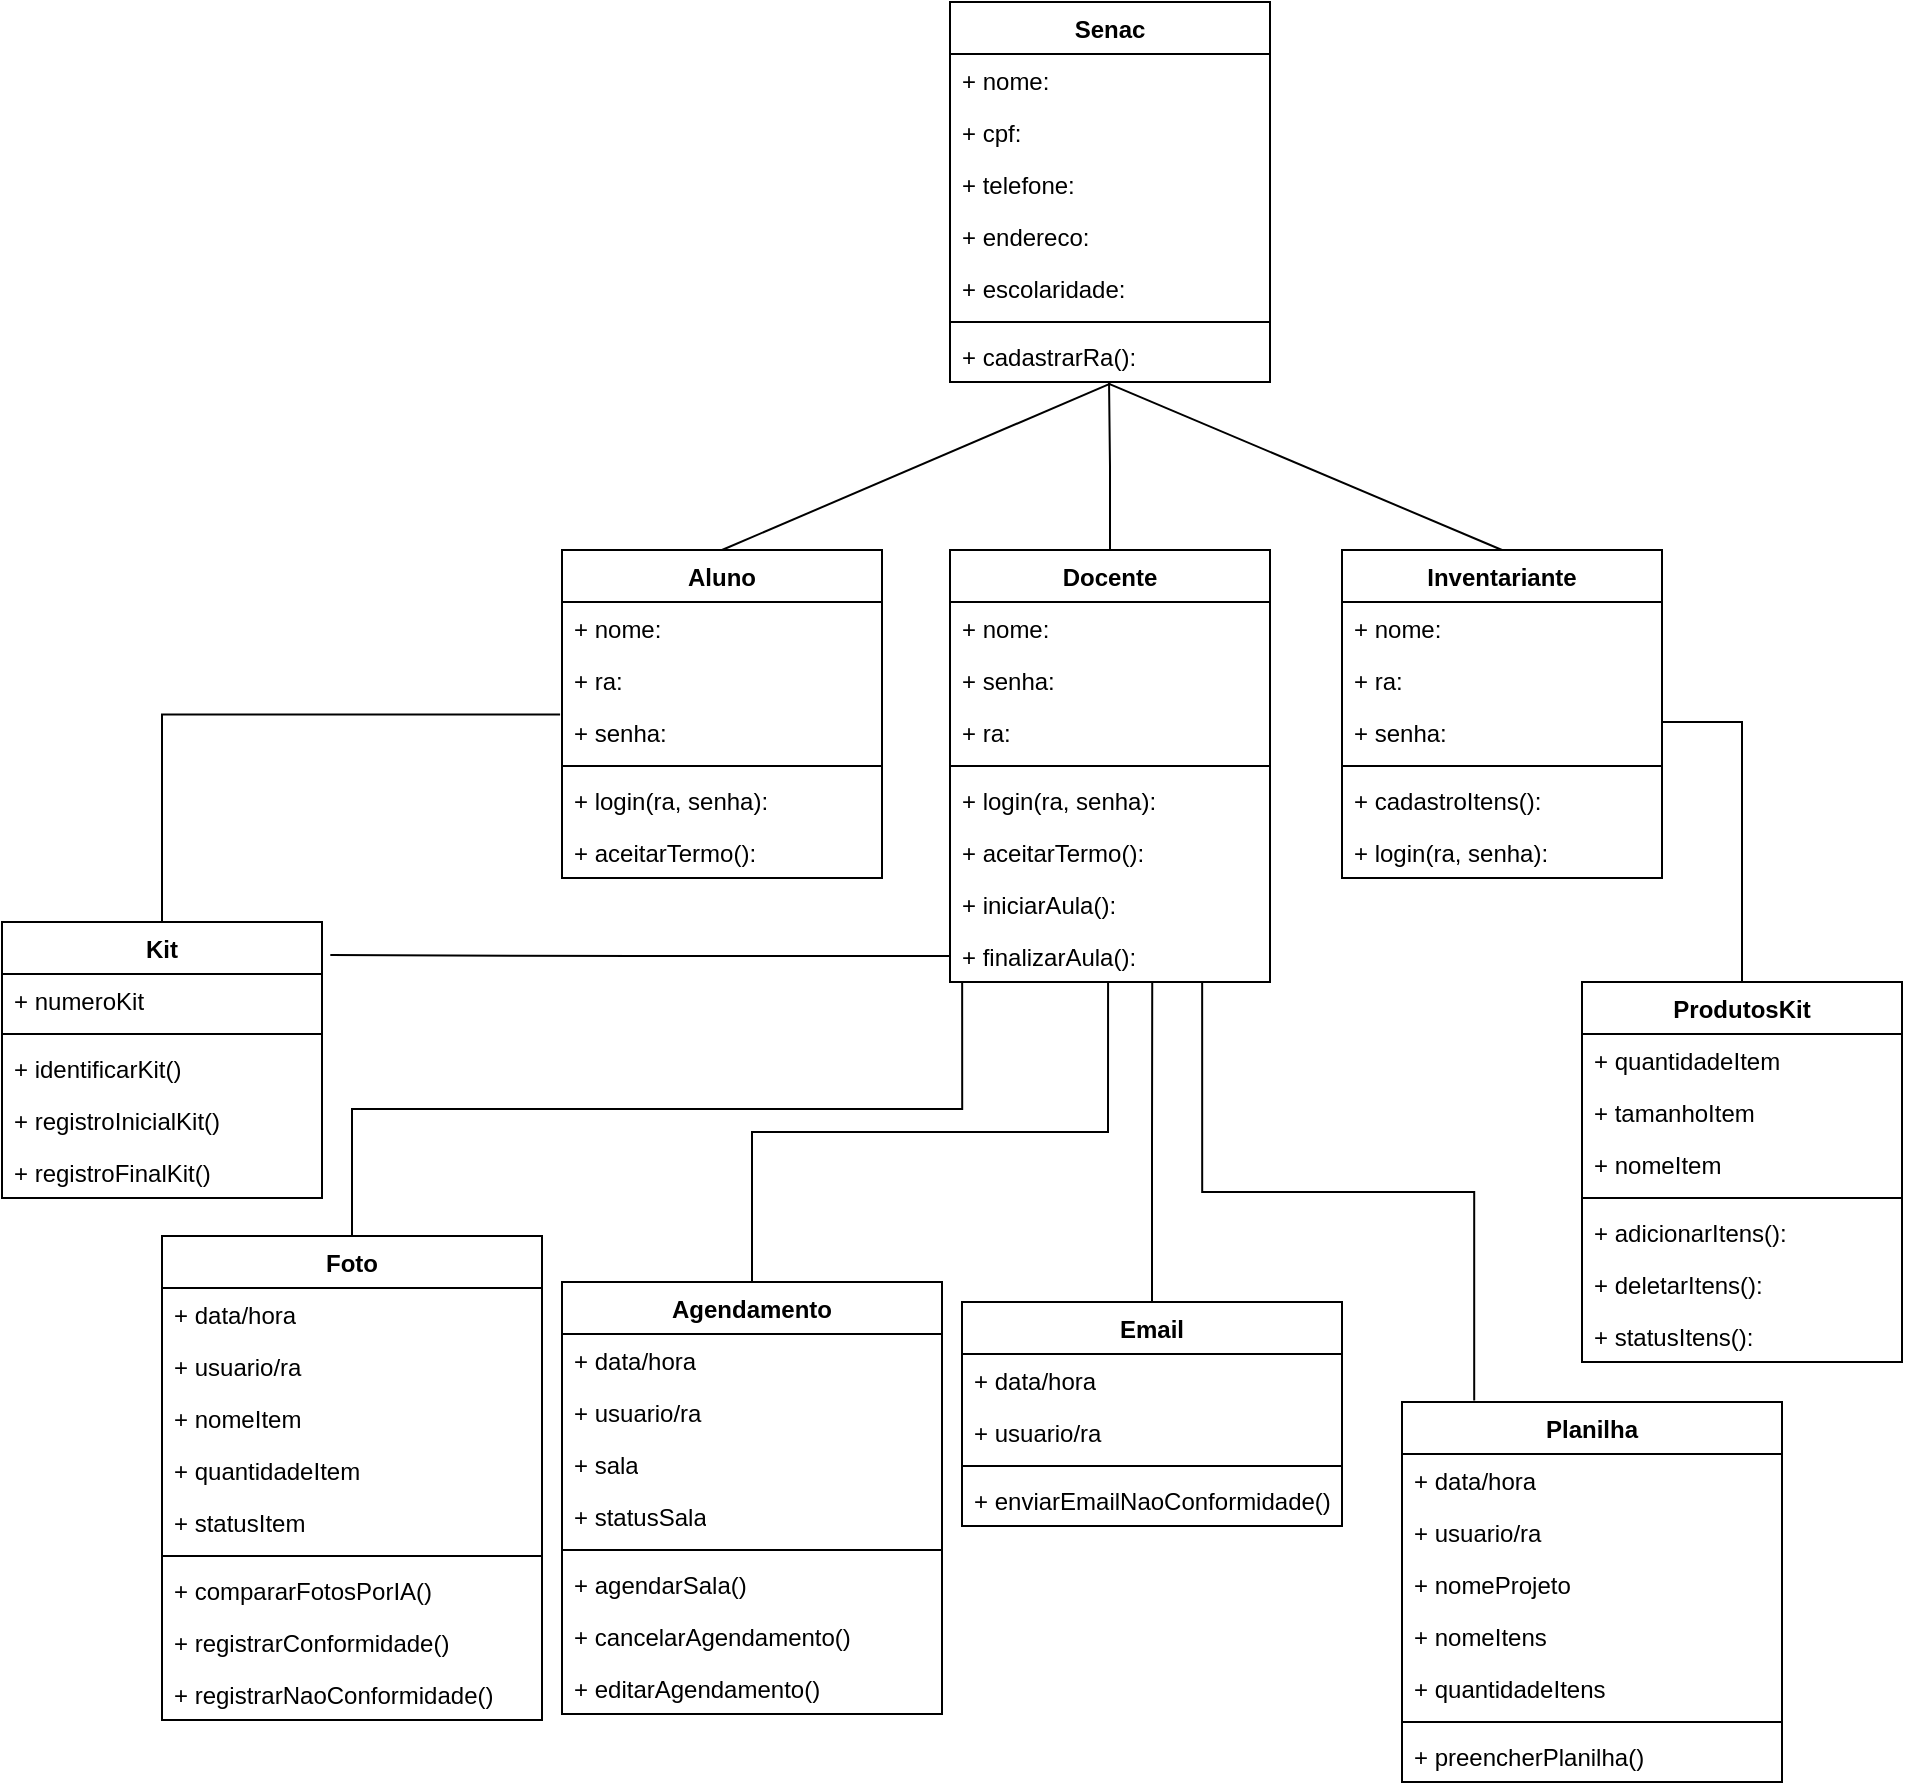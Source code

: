 <mxfile version="27.1.5">
  <diagram name="Página-1" id="Uf1ewwbD_Ijx-mrMMwyx">
    <mxGraphModel dx="2466" dy="891" grid="1" gridSize="10" guides="1" tooltips="1" connect="1" arrows="1" fold="1" page="1" pageScale="1" pageWidth="827" pageHeight="1169" math="0" shadow="0">
      <root>
        <mxCell id="0" />
        <mxCell id="1" parent="0" />
        <mxCell id="_rJTx3zlCommZYAqQCHc-1" value="Aluno" style="swimlane;fontStyle=1;align=center;verticalAlign=top;childLayout=stackLayout;horizontal=1;startSize=26;horizontalStack=0;resizeParent=1;resizeParentMax=0;resizeLast=0;collapsible=1;marginBottom=0;whiteSpace=wrap;html=1;" vertex="1" parent="1">
          <mxGeometry x="140" y="274" width="160" height="164" as="geometry" />
        </mxCell>
        <mxCell id="_rJTx3zlCommZYAqQCHc-2" value="+ nome:" style="text;strokeColor=none;fillColor=none;align=left;verticalAlign=top;spacingLeft=4;spacingRight=4;overflow=hidden;rotatable=0;points=[[0,0.5],[1,0.5]];portConstraint=eastwest;whiteSpace=wrap;html=1;" vertex="1" parent="_rJTx3zlCommZYAqQCHc-1">
          <mxGeometry y="26" width="160" height="26" as="geometry" />
        </mxCell>
        <mxCell id="_rJTx3zlCommZYAqQCHc-17" value="+ ra:" style="text;strokeColor=none;fillColor=none;align=left;verticalAlign=top;spacingLeft=4;spacingRight=4;overflow=hidden;rotatable=0;points=[[0,0.5],[1,0.5]];portConstraint=eastwest;whiteSpace=wrap;html=1;" vertex="1" parent="_rJTx3zlCommZYAqQCHc-1">
          <mxGeometry y="52" width="160" height="26" as="geometry" />
        </mxCell>
        <mxCell id="_rJTx3zlCommZYAqQCHc-18" value="+ senha:" style="text;strokeColor=none;fillColor=none;align=left;verticalAlign=top;spacingLeft=4;spacingRight=4;overflow=hidden;rotatable=0;points=[[0,0.5],[1,0.5]];portConstraint=eastwest;whiteSpace=wrap;html=1;" vertex="1" parent="_rJTx3zlCommZYAqQCHc-1">
          <mxGeometry y="78" width="160" height="26" as="geometry" />
        </mxCell>
        <mxCell id="_rJTx3zlCommZYAqQCHc-3" value="" style="line;strokeWidth=1;fillColor=none;align=left;verticalAlign=middle;spacingTop=-1;spacingLeft=3;spacingRight=3;rotatable=0;labelPosition=right;points=[];portConstraint=eastwest;strokeColor=inherit;" vertex="1" parent="_rJTx3zlCommZYAqQCHc-1">
          <mxGeometry y="104" width="160" height="8" as="geometry" />
        </mxCell>
        <mxCell id="_rJTx3zlCommZYAqQCHc-4" value="+ login(ra, senha):&amp;nbsp;" style="text;strokeColor=none;fillColor=none;align=left;verticalAlign=top;spacingLeft=4;spacingRight=4;overflow=hidden;rotatable=0;points=[[0,0.5],[1,0.5]];portConstraint=eastwest;whiteSpace=wrap;html=1;" vertex="1" parent="_rJTx3zlCommZYAqQCHc-1">
          <mxGeometry y="112" width="160" height="26" as="geometry" />
        </mxCell>
        <mxCell id="_rJTx3zlCommZYAqQCHc-31" value="+ aceitarTermo():&amp;nbsp;" style="text;strokeColor=none;fillColor=none;align=left;verticalAlign=top;spacingLeft=4;spacingRight=4;overflow=hidden;rotatable=0;points=[[0,0.5],[1,0.5]];portConstraint=eastwest;whiteSpace=wrap;html=1;" vertex="1" parent="_rJTx3zlCommZYAqQCHc-1">
          <mxGeometry y="138" width="160" height="26" as="geometry" />
        </mxCell>
        <mxCell id="_rJTx3zlCommZYAqQCHc-5" value="Docente" style="swimlane;fontStyle=1;align=center;verticalAlign=top;childLayout=stackLayout;horizontal=1;startSize=26;horizontalStack=0;resizeParent=1;resizeParentMax=0;resizeLast=0;collapsible=1;marginBottom=0;whiteSpace=wrap;html=1;" vertex="1" parent="1">
          <mxGeometry x="334" y="274" width="160" height="216" as="geometry" />
        </mxCell>
        <mxCell id="_rJTx3zlCommZYAqQCHc-19" value="+ nome:" style="text;strokeColor=none;fillColor=none;align=left;verticalAlign=top;spacingLeft=4;spacingRight=4;overflow=hidden;rotatable=0;points=[[0,0.5],[1,0.5]];portConstraint=eastwest;whiteSpace=wrap;html=1;" vertex="1" parent="_rJTx3zlCommZYAqQCHc-5">
          <mxGeometry y="26" width="160" height="26" as="geometry" />
        </mxCell>
        <mxCell id="_rJTx3zlCommZYAqQCHc-21" value="+ senha:" style="text;strokeColor=none;fillColor=none;align=left;verticalAlign=top;spacingLeft=4;spacingRight=4;overflow=hidden;rotatable=0;points=[[0,0.5],[1,0.5]];portConstraint=eastwest;whiteSpace=wrap;html=1;" vertex="1" parent="_rJTx3zlCommZYAqQCHc-5">
          <mxGeometry y="52" width="160" height="26" as="geometry" />
        </mxCell>
        <mxCell id="_rJTx3zlCommZYAqQCHc-20" value="+ ra:" style="text;strokeColor=none;fillColor=none;align=left;verticalAlign=top;spacingLeft=4;spacingRight=4;overflow=hidden;rotatable=0;points=[[0,0.5],[1,0.5]];portConstraint=eastwest;whiteSpace=wrap;html=1;" vertex="1" parent="_rJTx3zlCommZYAqQCHc-5">
          <mxGeometry y="78" width="160" height="26" as="geometry" />
        </mxCell>
        <mxCell id="_rJTx3zlCommZYAqQCHc-7" value="" style="line;strokeWidth=1;fillColor=none;align=left;verticalAlign=middle;spacingTop=-1;spacingLeft=3;spacingRight=3;rotatable=0;labelPosition=right;points=[];portConstraint=eastwest;strokeColor=inherit;" vertex="1" parent="_rJTx3zlCommZYAqQCHc-5">
          <mxGeometry y="104" width="160" height="8" as="geometry" />
        </mxCell>
        <mxCell id="_rJTx3zlCommZYAqQCHc-22" value="+ login(ra, senha):&amp;nbsp;" style="text;strokeColor=none;fillColor=none;align=left;verticalAlign=top;spacingLeft=4;spacingRight=4;overflow=hidden;rotatable=0;points=[[0,0.5],[1,0.5]];portConstraint=eastwest;whiteSpace=wrap;html=1;" vertex="1" parent="_rJTx3zlCommZYAqQCHc-5">
          <mxGeometry y="112" width="160" height="26" as="geometry" />
        </mxCell>
        <mxCell id="_rJTx3zlCommZYAqQCHc-32" value="+ aceitarTermo():&amp;nbsp;" style="text;strokeColor=none;fillColor=none;align=left;verticalAlign=top;spacingLeft=4;spacingRight=4;overflow=hidden;rotatable=0;points=[[0,0.5],[1,0.5]];portConstraint=eastwest;whiteSpace=wrap;html=1;" vertex="1" parent="_rJTx3zlCommZYAqQCHc-5">
          <mxGeometry y="138" width="160" height="26" as="geometry" />
        </mxCell>
        <mxCell id="_rJTx3zlCommZYAqQCHc-49" value="+ iniciarAula():&amp;nbsp;" style="text;strokeColor=none;fillColor=none;align=left;verticalAlign=top;spacingLeft=4;spacingRight=4;overflow=hidden;rotatable=0;points=[[0,0.5],[1,0.5]];portConstraint=eastwest;whiteSpace=wrap;html=1;" vertex="1" parent="_rJTx3zlCommZYAqQCHc-5">
          <mxGeometry y="164" width="160" height="26" as="geometry" />
        </mxCell>
        <mxCell id="_rJTx3zlCommZYAqQCHc-50" value="+ finalizarAula():&amp;nbsp;" style="text;strokeColor=none;fillColor=none;align=left;verticalAlign=top;spacingLeft=4;spacingRight=4;overflow=hidden;rotatable=0;points=[[0,0.5],[1,0.5]];portConstraint=eastwest;whiteSpace=wrap;html=1;" vertex="1" parent="_rJTx3zlCommZYAqQCHc-5">
          <mxGeometry y="190" width="160" height="26" as="geometry" />
        </mxCell>
        <mxCell id="_rJTx3zlCommZYAqQCHc-9" value="Inventariante" style="swimlane;fontStyle=1;align=center;verticalAlign=top;childLayout=stackLayout;horizontal=1;startSize=26;horizontalStack=0;resizeParent=1;resizeParentMax=0;resizeLast=0;collapsible=1;marginBottom=0;whiteSpace=wrap;html=1;" vertex="1" parent="1">
          <mxGeometry x="530" y="274" width="160" height="164" as="geometry" />
        </mxCell>
        <mxCell id="_rJTx3zlCommZYAqQCHc-28" value="+ nome:" style="text;strokeColor=none;fillColor=none;align=left;verticalAlign=top;spacingLeft=4;spacingRight=4;overflow=hidden;rotatable=0;points=[[0,0.5],[1,0.5]];portConstraint=eastwest;whiteSpace=wrap;html=1;" vertex="1" parent="_rJTx3zlCommZYAqQCHc-9">
          <mxGeometry y="26" width="160" height="26" as="geometry" />
        </mxCell>
        <mxCell id="_rJTx3zlCommZYAqQCHc-30" value="+ ra:" style="text;strokeColor=none;fillColor=none;align=left;verticalAlign=top;spacingLeft=4;spacingRight=4;overflow=hidden;rotatable=0;points=[[0,0.5],[1,0.5]];portConstraint=eastwest;whiteSpace=wrap;html=1;" vertex="1" parent="_rJTx3zlCommZYAqQCHc-9">
          <mxGeometry y="52" width="160" height="26" as="geometry" />
        </mxCell>
        <mxCell id="_rJTx3zlCommZYAqQCHc-29" value="+ senha:" style="text;strokeColor=none;fillColor=none;align=left;verticalAlign=top;spacingLeft=4;spacingRight=4;overflow=hidden;rotatable=0;points=[[0,0.5],[1,0.5]];portConstraint=eastwest;whiteSpace=wrap;html=1;" vertex="1" parent="_rJTx3zlCommZYAqQCHc-9">
          <mxGeometry y="78" width="160" height="26" as="geometry" />
        </mxCell>
        <mxCell id="_rJTx3zlCommZYAqQCHc-11" value="" style="line;strokeWidth=1;fillColor=none;align=left;verticalAlign=middle;spacingTop=-1;spacingLeft=3;spacingRight=3;rotatable=0;labelPosition=right;points=[];portConstraint=eastwest;strokeColor=inherit;" vertex="1" parent="_rJTx3zlCommZYAqQCHc-9">
          <mxGeometry y="104" width="160" height="8" as="geometry" />
        </mxCell>
        <mxCell id="_rJTx3zlCommZYAqQCHc-12" value="+ cadastroItens():&amp;nbsp;" style="text;strokeColor=none;fillColor=none;align=left;verticalAlign=top;spacingLeft=4;spacingRight=4;overflow=hidden;rotatable=0;points=[[0,0.5],[1,0.5]];portConstraint=eastwest;whiteSpace=wrap;html=1;" vertex="1" parent="_rJTx3zlCommZYAqQCHc-9">
          <mxGeometry y="112" width="160" height="26" as="geometry" />
        </mxCell>
        <mxCell id="_rJTx3zlCommZYAqQCHc-45" value="+ login(ra, senha):&amp;nbsp;" style="text;strokeColor=none;fillColor=none;align=left;verticalAlign=top;spacingLeft=4;spacingRight=4;overflow=hidden;rotatable=0;points=[[0,0.5],[1,0.5]];portConstraint=eastwest;whiteSpace=wrap;html=1;" vertex="1" parent="_rJTx3zlCommZYAqQCHc-9">
          <mxGeometry y="138" width="160" height="26" as="geometry" />
        </mxCell>
        <mxCell id="_rJTx3zlCommZYAqQCHc-13" value="Senac" style="swimlane;fontStyle=1;align=center;verticalAlign=top;childLayout=stackLayout;horizontal=1;startSize=26;horizontalStack=0;resizeParent=1;resizeParentMax=0;resizeLast=0;collapsible=1;marginBottom=0;whiteSpace=wrap;html=1;" vertex="1" parent="1">
          <mxGeometry x="334" width="160" height="190" as="geometry" />
        </mxCell>
        <mxCell id="_rJTx3zlCommZYAqQCHc-14" value="+ nome:" style="text;strokeColor=none;fillColor=none;align=left;verticalAlign=top;spacingLeft=4;spacingRight=4;overflow=hidden;rotatable=0;points=[[0,0.5],[1,0.5]];portConstraint=eastwest;whiteSpace=wrap;html=1;" vertex="1" parent="_rJTx3zlCommZYAqQCHc-13">
          <mxGeometry y="26" width="160" height="26" as="geometry" />
        </mxCell>
        <mxCell id="_rJTx3zlCommZYAqQCHc-80" value="+ cpf:" style="text;strokeColor=none;fillColor=none;align=left;verticalAlign=top;spacingLeft=4;spacingRight=4;overflow=hidden;rotatable=0;points=[[0,0.5],[1,0.5]];portConstraint=eastwest;whiteSpace=wrap;html=1;" vertex="1" parent="_rJTx3zlCommZYAqQCHc-13">
          <mxGeometry y="52" width="160" height="26" as="geometry" />
        </mxCell>
        <mxCell id="_rJTx3zlCommZYAqQCHc-81" value="+ telefone:" style="text;strokeColor=none;fillColor=none;align=left;verticalAlign=top;spacingLeft=4;spacingRight=4;overflow=hidden;rotatable=0;points=[[0,0.5],[1,0.5]];portConstraint=eastwest;whiteSpace=wrap;html=1;" vertex="1" parent="_rJTx3zlCommZYAqQCHc-13">
          <mxGeometry y="78" width="160" height="26" as="geometry" />
        </mxCell>
        <mxCell id="_rJTx3zlCommZYAqQCHc-82" value="+ endereco:" style="text;strokeColor=none;fillColor=none;align=left;verticalAlign=top;spacingLeft=4;spacingRight=4;overflow=hidden;rotatable=0;points=[[0,0.5],[1,0.5]];portConstraint=eastwest;whiteSpace=wrap;html=1;" vertex="1" parent="_rJTx3zlCommZYAqQCHc-13">
          <mxGeometry y="104" width="160" height="26" as="geometry" />
        </mxCell>
        <mxCell id="_rJTx3zlCommZYAqQCHc-83" value="+ escolaridade:" style="text;strokeColor=none;fillColor=none;align=left;verticalAlign=top;spacingLeft=4;spacingRight=4;overflow=hidden;rotatable=0;points=[[0,0.5],[1,0.5]];portConstraint=eastwest;whiteSpace=wrap;html=1;" vertex="1" parent="_rJTx3zlCommZYAqQCHc-13">
          <mxGeometry y="130" width="160" height="26" as="geometry" />
        </mxCell>
        <mxCell id="_rJTx3zlCommZYAqQCHc-15" value="" style="line;strokeWidth=1;fillColor=none;align=left;verticalAlign=middle;spacingTop=-1;spacingLeft=3;spacingRight=3;rotatable=0;labelPosition=right;points=[];portConstraint=eastwest;strokeColor=inherit;" vertex="1" parent="_rJTx3zlCommZYAqQCHc-13">
          <mxGeometry y="156" width="160" height="8" as="geometry" />
        </mxCell>
        <mxCell id="_rJTx3zlCommZYAqQCHc-16" value="+ cadastrarRa():&amp;nbsp;" style="text;strokeColor=none;fillColor=none;align=left;verticalAlign=top;spacingLeft=4;spacingRight=4;overflow=hidden;rotatable=0;points=[[0,0.5],[1,0.5]];portConstraint=eastwest;whiteSpace=wrap;html=1;" vertex="1" parent="_rJTx3zlCommZYAqQCHc-13">
          <mxGeometry y="164" width="160" height="26" as="geometry" />
        </mxCell>
        <mxCell id="_rJTx3zlCommZYAqQCHc-23" value="ProdutosKit" style="swimlane;fontStyle=1;align=center;verticalAlign=top;childLayout=stackLayout;horizontal=1;startSize=26;horizontalStack=0;resizeParent=1;resizeParentMax=0;resizeLast=0;collapsible=1;marginBottom=0;whiteSpace=wrap;html=1;" vertex="1" parent="1">
          <mxGeometry x="650" y="490" width="160" height="190" as="geometry" />
        </mxCell>
        <mxCell id="_rJTx3zlCommZYAqQCHc-42" value="+ quantidadeItem" style="text;strokeColor=none;fillColor=none;align=left;verticalAlign=top;spacingLeft=4;spacingRight=4;overflow=hidden;rotatable=0;points=[[0,0.5],[1,0.5]];portConstraint=eastwest;whiteSpace=wrap;html=1;" vertex="1" parent="_rJTx3zlCommZYAqQCHc-23">
          <mxGeometry y="26" width="160" height="26" as="geometry" />
        </mxCell>
        <mxCell id="_rJTx3zlCommZYAqQCHc-41" value="+ tamanhoItem" style="text;strokeColor=none;fillColor=none;align=left;verticalAlign=top;spacingLeft=4;spacingRight=4;overflow=hidden;rotatable=0;points=[[0,0.5],[1,0.5]];portConstraint=eastwest;whiteSpace=wrap;html=1;" vertex="1" parent="_rJTx3zlCommZYAqQCHc-23">
          <mxGeometry y="52" width="160" height="26" as="geometry" />
        </mxCell>
        <mxCell id="_rJTx3zlCommZYAqQCHc-40" value="+ nomeItem" style="text;strokeColor=none;fillColor=none;align=left;verticalAlign=top;spacingLeft=4;spacingRight=4;overflow=hidden;rotatable=0;points=[[0,0.5],[1,0.5]];portConstraint=eastwest;whiteSpace=wrap;html=1;" vertex="1" parent="_rJTx3zlCommZYAqQCHc-23">
          <mxGeometry y="78" width="160" height="26" as="geometry" />
        </mxCell>
        <mxCell id="_rJTx3zlCommZYAqQCHc-25" value="" style="line;strokeWidth=1;fillColor=none;align=left;verticalAlign=middle;spacingTop=-1;spacingLeft=3;spacingRight=3;rotatable=0;labelPosition=right;points=[];portConstraint=eastwest;strokeColor=inherit;" vertex="1" parent="_rJTx3zlCommZYAqQCHc-23">
          <mxGeometry y="104" width="160" height="8" as="geometry" />
        </mxCell>
        <mxCell id="_rJTx3zlCommZYAqQCHc-43" value="+ adicionarItens():&amp;nbsp;" style="text;strokeColor=none;fillColor=none;align=left;verticalAlign=top;spacingLeft=4;spacingRight=4;overflow=hidden;rotatable=0;points=[[0,0.5],[1,0.5]];portConstraint=eastwest;whiteSpace=wrap;html=1;" vertex="1" parent="_rJTx3zlCommZYAqQCHc-23">
          <mxGeometry y="112" width="160" height="26" as="geometry" />
        </mxCell>
        <mxCell id="_rJTx3zlCommZYAqQCHc-44" value="+ deletarItens():&amp;nbsp;" style="text;strokeColor=none;fillColor=none;align=left;verticalAlign=top;spacingLeft=4;spacingRight=4;overflow=hidden;rotatable=0;points=[[0,0.5],[1,0.5]];portConstraint=eastwest;whiteSpace=wrap;html=1;" vertex="1" parent="_rJTx3zlCommZYAqQCHc-23">
          <mxGeometry y="138" width="160" height="26" as="geometry" />
        </mxCell>
        <mxCell id="_rJTx3zlCommZYAqQCHc-46" value="+ statusItens():&amp;nbsp;" style="text;strokeColor=none;fillColor=none;align=left;verticalAlign=top;spacingLeft=4;spacingRight=4;overflow=hidden;rotatable=0;points=[[0,0.5],[1,0.5]];portConstraint=eastwest;whiteSpace=wrap;html=1;" vertex="1" parent="_rJTx3zlCommZYAqQCHc-23">
          <mxGeometry y="164" width="160" height="26" as="geometry" />
        </mxCell>
        <mxCell id="_rJTx3zlCommZYAqQCHc-33" value="Kit" style="swimlane;fontStyle=1;align=center;verticalAlign=top;childLayout=stackLayout;horizontal=1;startSize=26;horizontalStack=0;resizeParent=1;resizeParentMax=0;resizeLast=0;collapsible=1;marginBottom=0;whiteSpace=wrap;html=1;" vertex="1" parent="1">
          <mxGeometry x="-140" y="460" width="160" height="138" as="geometry" />
        </mxCell>
        <mxCell id="_rJTx3zlCommZYAqQCHc-39" value="+ numeroKit" style="text;strokeColor=none;fillColor=none;align=left;verticalAlign=top;spacingLeft=4;spacingRight=4;overflow=hidden;rotatable=0;points=[[0,0.5],[1,0.5]];portConstraint=eastwest;whiteSpace=wrap;html=1;" vertex="1" parent="_rJTx3zlCommZYAqQCHc-33">
          <mxGeometry y="26" width="160" height="26" as="geometry" />
        </mxCell>
        <mxCell id="_rJTx3zlCommZYAqQCHc-35" value="" style="line;strokeWidth=1;fillColor=none;align=left;verticalAlign=middle;spacingTop=-1;spacingLeft=3;spacingRight=3;rotatable=0;labelPosition=right;points=[];portConstraint=eastwest;strokeColor=inherit;" vertex="1" parent="_rJTx3zlCommZYAqQCHc-33">
          <mxGeometry y="52" width="160" height="8" as="geometry" />
        </mxCell>
        <mxCell id="_rJTx3zlCommZYAqQCHc-36" value="+ identificarKit()" style="text;strokeColor=none;fillColor=none;align=left;verticalAlign=top;spacingLeft=4;spacingRight=4;overflow=hidden;rotatable=0;points=[[0,0.5],[1,0.5]];portConstraint=eastwest;whiteSpace=wrap;html=1;" vertex="1" parent="_rJTx3zlCommZYAqQCHc-33">
          <mxGeometry y="60" width="160" height="26" as="geometry" />
        </mxCell>
        <mxCell id="_rJTx3zlCommZYAqQCHc-47" value="+ registroInicialKit()" style="text;strokeColor=none;fillColor=none;align=left;verticalAlign=top;spacingLeft=4;spacingRight=4;overflow=hidden;rotatable=0;points=[[0,0.5],[1,0.5]];portConstraint=eastwest;whiteSpace=wrap;html=1;" vertex="1" parent="_rJTx3zlCommZYAqQCHc-33">
          <mxGeometry y="86" width="160" height="26" as="geometry" />
        </mxCell>
        <mxCell id="_rJTx3zlCommZYAqQCHc-48" value="+ registroFinalKit()" style="text;strokeColor=none;fillColor=none;align=left;verticalAlign=top;spacingLeft=4;spacingRight=4;overflow=hidden;rotatable=0;points=[[0,0.5],[1,0.5]];portConstraint=eastwest;whiteSpace=wrap;html=1;" vertex="1" parent="_rJTx3zlCommZYAqQCHc-33">
          <mxGeometry y="112" width="160" height="26" as="geometry" />
        </mxCell>
        <mxCell id="_rJTx3zlCommZYAqQCHc-51" value="Email" style="swimlane;fontStyle=1;align=center;verticalAlign=top;childLayout=stackLayout;horizontal=1;startSize=26;horizontalStack=0;resizeParent=1;resizeParentMax=0;resizeLast=0;collapsible=1;marginBottom=0;whiteSpace=wrap;html=1;" vertex="1" parent="1">
          <mxGeometry x="340" y="650" width="190" height="112" as="geometry" />
        </mxCell>
        <mxCell id="_rJTx3zlCommZYAqQCHc-52" value="+ data/hora" style="text;strokeColor=none;fillColor=none;align=left;verticalAlign=top;spacingLeft=4;spacingRight=4;overflow=hidden;rotatable=0;points=[[0,0.5],[1,0.5]];portConstraint=eastwest;whiteSpace=wrap;html=1;" vertex="1" parent="_rJTx3zlCommZYAqQCHc-51">
          <mxGeometry y="26" width="190" height="26" as="geometry" />
        </mxCell>
        <mxCell id="_rJTx3zlCommZYAqQCHc-57" value="+ usuario/ra" style="text;strokeColor=none;fillColor=none;align=left;verticalAlign=top;spacingLeft=4;spacingRight=4;overflow=hidden;rotatable=0;points=[[0,0.5],[1,0.5]];portConstraint=eastwest;whiteSpace=wrap;html=1;" vertex="1" parent="_rJTx3zlCommZYAqQCHc-51">
          <mxGeometry y="52" width="190" height="26" as="geometry" />
        </mxCell>
        <mxCell id="_rJTx3zlCommZYAqQCHc-53" value="" style="line;strokeWidth=1;fillColor=none;align=left;verticalAlign=middle;spacingTop=-1;spacingLeft=3;spacingRight=3;rotatable=0;labelPosition=right;points=[];portConstraint=eastwest;strokeColor=inherit;" vertex="1" parent="_rJTx3zlCommZYAqQCHc-51">
          <mxGeometry y="78" width="190" height="8" as="geometry" />
        </mxCell>
        <mxCell id="_rJTx3zlCommZYAqQCHc-54" value="+ enviarEmailNaoConformidade()" style="text;strokeColor=none;fillColor=none;align=left;verticalAlign=top;spacingLeft=4;spacingRight=4;overflow=hidden;rotatable=0;points=[[0,0.5],[1,0.5]];portConstraint=eastwest;whiteSpace=wrap;html=1;" vertex="1" parent="_rJTx3zlCommZYAqQCHc-51">
          <mxGeometry y="86" width="190" height="26" as="geometry" />
        </mxCell>
        <mxCell id="_rJTx3zlCommZYAqQCHc-60" value="Foto" style="swimlane;fontStyle=1;align=center;verticalAlign=top;childLayout=stackLayout;horizontal=1;startSize=26;horizontalStack=0;resizeParent=1;resizeParentMax=0;resizeLast=0;collapsible=1;marginBottom=0;whiteSpace=wrap;html=1;" vertex="1" parent="1">
          <mxGeometry x="-60" y="617" width="190" height="242" as="geometry" />
        </mxCell>
        <mxCell id="_rJTx3zlCommZYAqQCHc-61" value="+ data/hora" style="text;strokeColor=none;fillColor=none;align=left;verticalAlign=top;spacingLeft=4;spacingRight=4;overflow=hidden;rotatable=0;points=[[0,0.5],[1,0.5]];portConstraint=eastwest;whiteSpace=wrap;html=1;" vertex="1" parent="_rJTx3zlCommZYAqQCHc-60">
          <mxGeometry y="26" width="190" height="26" as="geometry" />
        </mxCell>
        <mxCell id="_rJTx3zlCommZYAqQCHc-62" value="+ usuario/ra" style="text;strokeColor=none;fillColor=none;align=left;verticalAlign=top;spacingLeft=4;spacingRight=4;overflow=hidden;rotatable=0;points=[[0,0.5],[1,0.5]];portConstraint=eastwest;whiteSpace=wrap;html=1;" vertex="1" parent="_rJTx3zlCommZYAqQCHc-60">
          <mxGeometry y="52" width="190" height="26" as="geometry" />
        </mxCell>
        <mxCell id="_rJTx3zlCommZYAqQCHc-65" value="+ nomeItem" style="text;strokeColor=none;fillColor=none;align=left;verticalAlign=top;spacingLeft=4;spacingRight=4;overflow=hidden;rotatable=0;points=[[0,0.5],[1,0.5]];portConstraint=eastwest;whiteSpace=wrap;html=1;" vertex="1" parent="_rJTx3zlCommZYAqQCHc-60">
          <mxGeometry y="78" width="190" height="26" as="geometry" />
        </mxCell>
        <mxCell id="_rJTx3zlCommZYAqQCHc-66" value="+ quantidadeItem" style="text;strokeColor=none;fillColor=none;align=left;verticalAlign=top;spacingLeft=4;spacingRight=4;overflow=hidden;rotatable=0;points=[[0,0.5],[1,0.5]];portConstraint=eastwest;whiteSpace=wrap;html=1;" vertex="1" parent="_rJTx3zlCommZYAqQCHc-60">
          <mxGeometry y="104" width="190" height="26" as="geometry" />
        </mxCell>
        <mxCell id="_rJTx3zlCommZYAqQCHc-67" value="+ statusItem" style="text;strokeColor=none;fillColor=none;align=left;verticalAlign=top;spacingLeft=4;spacingRight=4;overflow=hidden;rotatable=0;points=[[0,0.5],[1,0.5]];portConstraint=eastwest;whiteSpace=wrap;html=1;" vertex="1" parent="_rJTx3zlCommZYAqQCHc-60">
          <mxGeometry y="130" width="190" height="26" as="geometry" />
        </mxCell>
        <mxCell id="_rJTx3zlCommZYAqQCHc-63" value="" style="line;strokeWidth=1;fillColor=none;align=left;verticalAlign=middle;spacingTop=-1;spacingLeft=3;spacingRight=3;rotatable=0;labelPosition=right;points=[];portConstraint=eastwest;strokeColor=inherit;" vertex="1" parent="_rJTx3zlCommZYAqQCHc-60">
          <mxGeometry y="156" width="190" height="8" as="geometry" />
        </mxCell>
        <mxCell id="_rJTx3zlCommZYAqQCHc-64" value="+ compararFotosPorIA()" style="text;strokeColor=none;fillColor=none;align=left;verticalAlign=top;spacingLeft=4;spacingRight=4;overflow=hidden;rotatable=0;points=[[0,0.5],[1,0.5]];portConstraint=eastwest;whiteSpace=wrap;html=1;" vertex="1" parent="_rJTx3zlCommZYAqQCHc-60">
          <mxGeometry y="164" width="190" height="26" as="geometry" />
        </mxCell>
        <mxCell id="_rJTx3zlCommZYAqQCHc-68" value="+ registrarConformidade()" style="text;strokeColor=none;fillColor=none;align=left;verticalAlign=top;spacingLeft=4;spacingRight=4;overflow=hidden;rotatable=0;points=[[0,0.5],[1,0.5]];portConstraint=eastwest;whiteSpace=wrap;html=1;" vertex="1" parent="_rJTx3zlCommZYAqQCHc-60">
          <mxGeometry y="190" width="190" height="26" as="geometry" />
        </mxCell>
        <mxCell id="_rJTx3zlCommZYAqQCHc-69" value="+ registrarNaoConformidade()" style="text;strokeColor=none;fillColor=none;align=left;verticalAlign=top;spacingLeft=4;spacingRight=4;overflow=hidden;rotatable=0;points=[[0,0.5],[1,0.5]];portConstraint=eastwest;whiteSpace=wrap;html=1;" vertex="1" parent="_rJTx3zlCommZYAqQCHc-60">
          <mxGeometry y="216" width="190" height="26" as="geometry" />
        </mxCell>
        <mxCell id="_rJTx3zlCommZYAqQCHc-70" value="Agendamento" style="swimlane;fontStyle=1;align=center;verticalAlign=top;childLayout=stackLayout;horizontal=1;startSize=26;horizontalStack=0;resizeParent=1;resizeParentMax=0;resizeLast=0;collapsible=1;marginBottom=0;whiteSpace=wrap;html=1;" vertex="1" parent="1">
          <mxGeometry x="140" y="640" width="190" height="216" as="geometry" />
        </mxCell>
        <mxCell id="_rJTx3zlCommZYAqQCHc-71" value="+ data/hora" style="text;strokeColor=none;fillColor=none;align=left;verticalAlign=top;spacingLeft=4;spacingRight=4;overflow=hidden;rotatable=0;points=[[0,0.5],[1,0.5]];portConstraint=eastwest;whiteSpace=wrap;html=1;" vertex="1" parent="_rJTx3zlCommZYAqQCHc-70">
          <mxGeometry y="26" width="190" height="26" as="geometry" />
        </mxCell>
        <mxCell id="_rJTx3zlCommZYAqQCHc-72" value="+ usuario/ra" style="text;strokeColor=none;fillColor=none;align=left;verticalAlign=top;spacingLeft=4;spacingRight=4;overflow=hidden;rotatable=0;points=[[0,0.5],[1,0.5]];portConstraint=eastwest;whiteSpace=wrap;html=1;" vertex="1" parent="_rJTx3zlCommZYAqQCHc-70">
          <mxGeometry y="52" width="190" height="26" as="geometry" />
        </mxCell>
        <mxCell id="_rJTx3zlCommZYAqQCHc-75" value="+ sala" style="text;strokeColor=none;fillColor=none;align=left;verticalAlign=top;spacingLeft=4;spacingRight=4;overflow=hidden;rotatable=0;points=[[0,0.5],[1,0.5]];portConstraint=eastwest;whiteSpace=wrap;html=1;" vertex="1" parent="_rJTx3zlCommZYAqQCHc-70">
          <mxGeometry y="78" width="190" height="26" as="geometry" />
        </mxCell>
        <mxCell id="_rJTx3zlCommZYAqQCHc-79" value="+ statusSala" style="text;strokeColor=none;fillColor=none;align=left;verticalAlign=top;spacingLeft=4;spacingRight=4;overflow=hidden;rotatable=0;points=[[0,0.5],[1,0.5]];portConstraint=eastwest;whiteSpace=wrap;html=1;" vertex="1" parent="_rJTx3zlCommZYAqQCHc-70">
          <mxGeometry y="104" width="190" height="26" as="geometry" />
        </mxCell>
        <mxCell id="_rJTx3zlCommZYAqQCHc-73" value="" style="line;strokeWidth=1;fillColor=none;align=left;verticalAlign=middle;spacingTop=-1;spacingLeft=3;spacingRight=3;rotatable=0;labelPosition=right;points=[];portConstraint=eastwest;strokeColor=inherit;" vertex="1" parent="_rJTx3zlCommZYAqQCHc-70">
          <mxGeometry y="130" width="190" height="8" as="geometry" />
        </mxCell>
        <mxCell id="_rJTx3zlCommZYAqQCHc-74" value="+ agendarSala()" style="text;strokeColor=none;fillColor=none;align=left;verticalAlign=top;spacingLeft=4;spacingRight=4;overflow=hidden;rotatable=0;points=[[0,0.5],[1,0.5]];portConstraint=eastwest;whiteSpace=wrap;html=1;" vertex="1" parent="_rJTx3zlCommZYAqQCHc-70">
          <mxGeometry y="138" width="190" height="26" as="geometry" />
        </mxCell>
        <mxCell id="_rJTx3zlCommZYAqQCHc-77" value="+ cancelarAgendamento()" style="text;strokeColor=none;fillColor=none;align=left;verticalAlign=top;spacingLeft=4;spacingRight=4;overflow=hidden;rotatable=0;points=[[0,0.5],[1,0.5]];portConstraint=eastwest;whiteSpace=wrap;html=1;" vertex="1" parent="_rJTx3zlCommZYAqQCHc-70">
          <mxGeometry y="164" width="190" height="26" as="geometry" />
        </mxCell>
        <mxCell id="_rJTx3zlCommZYAqQCHc-78" value="+ editarAgendamento()" style="text;strokeColor=none;fillColor=none;align=left;verticalAlign=top;spacingLeft=4;spacingRight=4;overflow=hidden;rotatable=0;points=[[0,0.5],[1,0.5]];portConstraint=eastwest;whiteSpace=wrap;html=1;" vertex="1" parent="_rJTx3zlCommZYAqQCHc-70">
          <mxGeometry y="190" width="190" height="26" as="geometry" />
        </mxCell>
        <mxCell id="_rJTx3zlCommZYAqQCHc-85" style="edgeStyle=orthogonalEdgeStyle;rounded=0;orthogonalLoop=1;jettySize=auto;html=1;exitX=0.5;exitY=0;exitDx=0;exitDy=0;entryX=0.497;entryY=1.007;entryDx=0;entryDy=0;entryPerimeter=0;endArrow=none;startFill=0;" edge="1" parent="1" source="_rJTx3zlCommZYAqQCHc-5" target="_rJTx3zlCommZYAqQCHc-16">
          <mxGeometry relative="1" as="geometry" />
        </mxCell>
        <mxCell id="_rJTx3zlCommZYAqQCHc-86" style="rounded=0;orthogonalLoop=1;jettySize=auto;html=1;exitX=0.5;exitY=0;exitDx=0;exitDy=0;entryX=0.501;entryY=1.032;entryDx=0;entryDy=0;entryPerimeter=0;endArrow=none;startFill=0;" edge="1" parent="1" source="_rJTx3zlCommZYAqQCHc-1" target="_rJTx3zlCommZYAqQCHc-16">
          <mxGeometry relative="1" as="geometry" />
        </mxCell>
        <mxCell id="_rJTx3zlCommZYAqQCHc-87" style="rounded=0;orthogonalLoop=1;jettySize=auto;html=1;exitX=0.5;exitY=0;exitDx=0;exitDy=0;entryX=0.499;entryY=1.041;entryDx=0;entryDy=0;entryPerimeter=0;endArrow=none;startFill=0;" edge="1" parent="1" source="_rJTx3zlCommZYAqQCHc-9" target="_rJTx3zlCommZYAqQCHc-16">
          <mxGeometry relative="1" as="geometry" />
        </mxCell>
        <mxCell id="_rJTx3zlCommZYAqQCHc-92" style="edgeStyle=orthogonalEdgeStyle;rounded=0;orthogonalLoop=1;jettySize=auto;html=1;exitX=0.5;exitY=0;exitDx=0;exitDy=0;entryX=-0.006;entryY=0.165;entryDx=0;entryDy=0;entryPerimeter=0;endArrow=none;startFill=0;" edge="1" parent="1" source="_rJTx3zlCommZYAqQCHc-33" target="_rJTx3zlCommZYAqQCHc-18">
          <mxGeometry relative="1" as="geometry" />
        </mxCell>
        <mxCell id="_rJTx3zlCommZYAqQCHc-93" style="edgeStyle=orthogonalEdgeStyle;rounded=0;orthogonalLoop=1;jettySize=auto;html=1;exitX=0;exitY=0.5;exitDx=0;exitDy=0;entryX=1.026;entryY=0.12;entryDx=0;entryDy=0;entryPerimeter=0;endArrow=none;startFill=0;" edge="1" parent="1" source="_rJTx3zlCommZYAqQCHc-50" target="_rJTx3zlCommZYAqQCHc-33">
          <mxGeometry relative="1" as="geometry" />
        </mxCell>
        <mxCell id="_rJTx3zlCommZYAqQCHc-94" style="edgeStyle=orthogonalEdgeStyle;rounded=0;orthogonalLoop=1;jettySize=auto;html=1;exitX=0.5;exitY=0;exitDx=0;exitDy=0;entryX=1;entryY=0.308;entryDx=0;entryDy=0;entryPerimeter=0;endArrow=none;startFill=0;" edge="1" parent="1" source="_rJTx3zlCommZYAqQCHc-23" target="_rJTx3zlCommZYAqQCHc-29">
          <mxGeometry relative="1" as="geometry" />
        </mxCell>
        <mxCell id="_rJTx3zlCommZYAqQCHc-95" style="rounded=0;orthogonalLoop=1;jettySize=auto;html=1;exitX=0.5;exitY=0;exitDx=0;exitDy=0;endArrow=none;startFill=0;edgeStyle=orthogonalEdgeStyle;entryX=0.632;entryY=1.011;entryDx=0;entryDy=0;entryPerimeter=0;" edge="1" parent="1" source="_rJTx3zlCommZYAqQCHc-51" target="_rJTx3zlCommZYAqQCHc-50">
          <mxGeometry relative="1" as="geometry">
            <mxPoint x="435" y="500" as="targetPoint" />
          </mxGeometry>
        </mxCell>
        <mxCell id="_rJTx3zlCommZYAqQCHc-96" style="rounded=0;orthogonalLoop=1;jettySize=auto;html=1;exitX=0.5;exitY=0;exitDx=0;exitDy=0;entryX=0.494;entryY=0.992;entryDx=0;entryDy=0;entryPerimeter=0;endArrow=none;startFill=0;edgeStyle=orthogonalEdgeStyle;" edge="1" parent="1" source="_rJTx3zlCommZYAqQCHc-70" target="_rJTx3zlCommZYAqQCHc-50">
          <mxGeometry relative="1" as="geometry" />
        </mxCell>
        <mxCell id="_rJTx3zlCommZYAqQCHc-97" style="rounded=0;orthogonalLoop=1;jettySize=auto;html=1;exitX=0.5;exitY=0;exitDx=0;exitDy=0;entryX=0.038;entryY=1;entryDx=0;entryDy=0;entryPerimeter=0;endArrow=none;startFill=0;edgeStyle=orthogonalEdgeStyle;" edge="1" parent="1" source="_rJTx3zlCommZYAqQCHc-60" target="_rJTx3zlCommZYAqQCHc-50">
          <mxGeometry relative="1" as="geometry" />
        </mxCell>
        <mxCell id="_rJTx3zlCommZYAqQCHc-98" value="Planilha" style="swimlane;fontStyle=1;align=center;verticalAlign=top;childLayout=stackLayout;horizontal=1;startSize=26;horizontalStack=0;resizeParent=1;resizeParentMax=0;resizeLast=0;collapsible=1;marginBottom=0;whiteSpace=wrap;html=1;" vertex="1" parent="1">
          <mxGeometry x="560" y="700" width="190" height="190" as="geometry" />
        </mxCell>
        <mxCell id="_rJTx3zlCommZYAqQCHc-99" value="+ data/hora" style="text;strokeColor=none;fillColor=none;align=left;verticalAlign=top;spacingLeft=4;spacingRight=4;overflow=hidden;rotatable=0;points=[[0,0.5],[1,0.5]];portConstraint=eastwest;whiteSpace=wrap;html=1;" vertex="1" parent="_rJTx3zlCommZYAqQCHc-98">
          <mxGeometry y="26" width="190" height="26" as="geometry" />
        </mxCell>
        <mxCell id="_rJTx3zlCommZYAqQCHc-100" value="+ usuario/ra" style="text;strokeColor=none;fillColor=none;align=left;verticalAlign=top;spacingLeft=4;spacingRight=4;overflow=hidden;rotatable=0;points=[[0,0.5],[1,0.5]];portConstraint=eastwest;whiteSpace=wrap;html=1;" vertex="1" parent="_rJTx3zlCommZYAqQCHc-98">
          <mxGeometry y="52" width="190" height="26" as="geometry" />
        </mxCell>
        <mxCell id="_rJTx3zlCommZYAqQCHc-103" value="+ nomeProjeto" style="text;strokeColor=none;fillColor=none;align=left;verticalAlign=top;spacingLeft=4;spacingRight=4;overflow=hidden;rotatable=0;points=[[0,0.5],[1,0.5]];portConstraint=eastwest;whiteSpace=wrap;html=1;" vertex="1" parent="_rJTx3zlCommZYAqQCHc-98">
          <mxGeometry y="78" width="190" height="26" as="geometry" />
        </mxCell>
        <mxCell id="_rJTx3zlCommZYAqQCHc-104" value="+ nomeItens" style="text;strokeColor=none;fillColor=none;align=left;verticalAlign=top;spacingLeft=4;spacingRight=4;overflow=hidden;rotatable=0;points=[[0,0.5],[1,0.5]];portConstraint=eastwest;whiteSpace=wrap;html=1;" vertex="1" parent="_rJTx3zlCommZYAqQCHc-98">
          <mxGeometry y="104" width="190" height="26" as="geometry" />
        </mxCell>
        <mxCell id="_rJTx3zlCommZYAqQCHc-105" value="+ quantidadeItens" style="text;strokeColor=none;fillColor=none;align=left;verticalAlign=top;spacingLeft=4;spacingRight=4;overflow=hidden;rotatable=0;points=[[0,0.5],[1,0.5]];portConstraint=eastwest;whiteSpace=wrap;html=1;" vertex="1" parent="_rJTx3zlCommZYAqQCHc-98">
          <mxGeometry y="130" width="190" height="26" as="geometry" />
        </mxCell>
        <mxCell id="_rJTx3zlCommZYAqQCHc-101" value="" style="line;strokeWidth=1;fillColor=none;align=left;verticalAlign=middle;spacingTop=-1;spacingLeft=3;spacingRight=3;rotatable=0;labelPosition=right;points=[];portConstraint=eastwest;strokeColor=inherit;" vertex="1" parent="_rJTx3zlCommZYAqQCHc-98">
          <mxGeometry y="156" width="190" height="8" as="geometry" />
        </mxCell>
        <mxCell id="_rJTx3zlCommZYAqQCHc-102" value="+ preencherPlanilha()" style="text;strokeColor=none;fillColor=none;align=left;verticalAlign=top;spacingLeft=4;spacingRight=4;overflow=hidden;rotatable=0;points=[[0,0.5],[1,0.5]];portConstraint=eastwest;whiteSpace=wrap;html=1;" vertex="1" parent="_rJTx3zlCommZYAqQCHc-98">
          <mxGeometry y="164" width="190" height="26" as="geometry" />
        </mxCell>
        <mxCell id="_rJTx3zlCommZYAqQCHc-108" style="edgeStyle=orthogonalEdgeStyle;rounded=0;orthogonalLoop=1;jettySize=auto;html=1;exitX=0.19;exitY=-0.004;exitDx=0;exitDy=0;entryX=0.788;entryY=1;entryDx=0;entryDy=0;entryPerimeter=0;exitPerimeter=0;endArrow=none;startFill=0;" edge="1" parent="1" source="_rJTx3zlCommZYAqQCHc-98" target="_rJTx3zlCommZYAqQCHc-50">
          <mxGeometry relative="1" as="geometry" />
        </mxCell>
      </root>
    </mxGraphModel>
  </diagram>
</mxfile>
